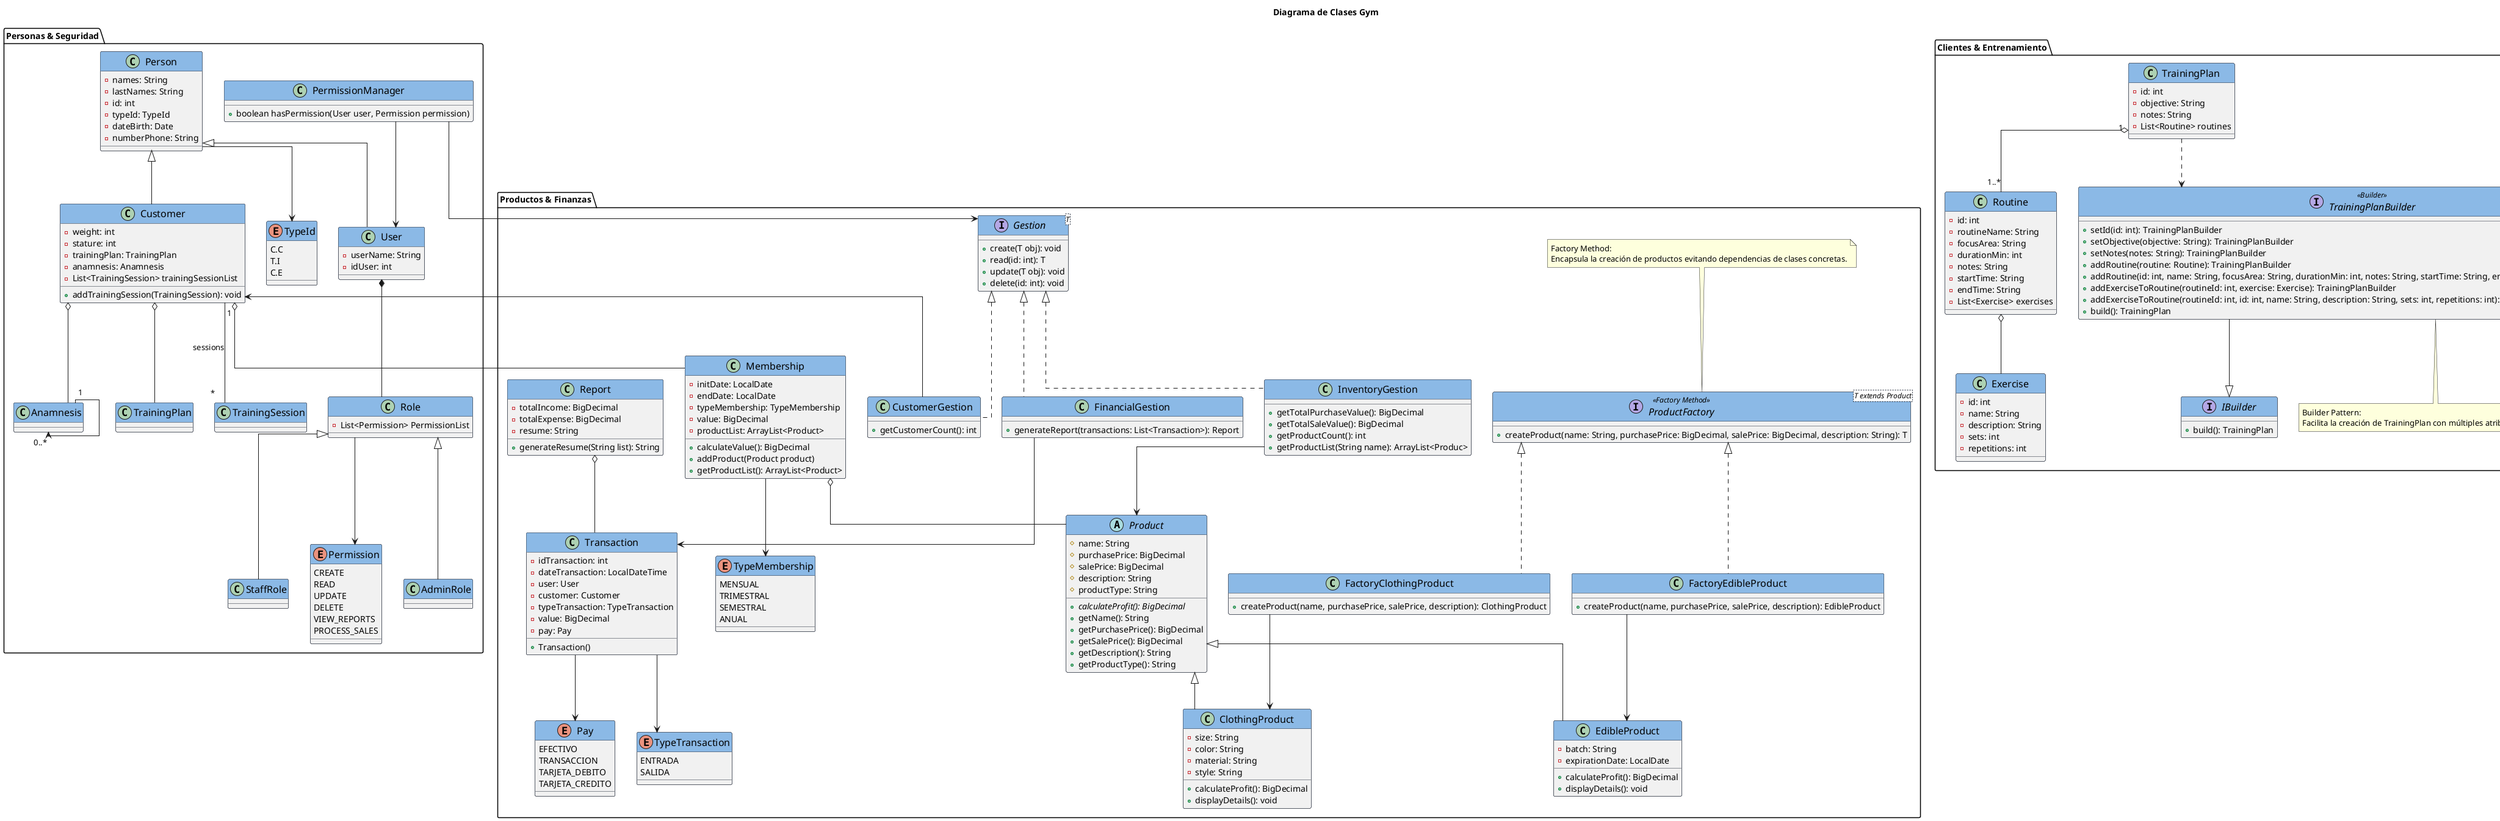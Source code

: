@startuml 
title Diagrama de Clases Gym

' ------ PAQUETE: Personas & Seguridad ----------
package "Personas & Seguridad" {
  class Person{
    - names: String
    - lastNames: String
    - id: int
    - typeId: TypeId
    - dateBirth: Date
    - numberPhone: String
  }

  enum TypeId{
    C.C
    T.I
    C.E
  }

  class Customer{
    - weight: int
    - stature: int
    - trainingPlan: TrainingPlan
    - anamnesis: Anamnesis
    - List<TrainingSession> trainingSessionList
    + addTrainingSession(TrainingSession): void
  }

  class User{
    - userName: String
    - idUser: int
  }

  class AdminRole{
  }

  class StaffRole{
  }

  class PermissionManager  {
    +boolean hasPermission(User user, Permission permission)
  }

  enum Permission {
    CREATE
    READ
    UPDATE
    DELETE
    VIEW_REPORTS
    PROCESS_SALES
  }
  
  class Role{
    -List<Permission> PermissionList
  }

  ' --- Relaciones del paquete ---
  Person <|-- User
  Person <|-- Customer
  Person --> TypeId
  Role --> Permission
  PermissionManager --> User
  Customer o-- TrainingPlan
  Customer "1" -- "*" TrainingSession : sessions
  Customer o-- Anamnesis
  Anamnesis "1"--> "0..*"Anamnesis
  User *-- Role
  Role <|-- AdminRole
  Role <|-- StaffRole
}

' ------ PAQUETE: Clientes & Entrenamiento ----------

package "Clientes & Entrenamiento" {
  class TrainingPlan {
    - id: int
    - objective: String
    - notes: String
    -List<Routine> routines
  }

  class Routine {
    - id: int
    - routineName: String
    - focusArea: String
    - durationMin: int
    - notes: String
    - startTime: String
    - endTime: String
    -List<Exercise> exercises 
  }

  class Exercise {
    - id: int
    - name: String
    - description: String
    - sets: int
    - repetitions: int
  }

  interface IBuilder {
    +build(): TrainingPlan
  }

  interface TrainingPlanBuilder <<Builder>> {
    +setId(id: int): TrainingPlanBuilder
    +setObjective(objective: String): TrainingPlanBuilder
    +setNotes(notes: String): TrainingPlanBuilder
    +addRoutine(routine: Routine): TrainingPlanBuilder
    +addRoutine(id: int, name: String, focusArea: String, durationMin: int, notes: String, startTime: String, endTime: String): TrainingPlanBuilder
    +addExerciseToRoutine(routineId: int, exercise: Exercise): TrainingPlanBuilder
    +addExerciseToRoutine(routineId: int, id: int, name: String, description: String, sets: int, repetitions: int): TrainingPlanBuilder
    +build(): TrainingPlan
  }

  note bottom of TrainingPlanBuilder
    Builder Pattern:
    Facilita la creación de TrainingPlan con múltiples atributos opcionales.
  end note

  ' Relaciones
  TrainingPlan "1" o-- "1..*" Routine
  Routine o-- Exercise
  TrainingPlan ..> TrainingPlanBuilder
  TrainingPlanBuilder --|> IBuilder
}

' ------ PAQUETE: Productos & Finanzas ----------
package "Productos & Finanzas" {
  abstract class Product{
    # name: String
    # purchasePrice: BigDecimal
    # salePrice: BigDecimal
    # description: String
    # productType: String  
    + {abstract} calculateProfit(): BigDecimal
    + getName(): String
    + getPurchasePrice(): BigDecimal
    + getSalePrice(): BigDecimal
    + getDescription(): String
    + getProductType(): String  
  }

  interface ProductFactory<T extends Product> <<Factory Method>> {
    + createProduct(name: String, purchasePrice: BigDecimal, salePrice: BigDecimal, description: String): T
  }

  note top of ProductFactory
    Factory Method:
    Encapsula la creación de productos evitando dependencias de clases concretas.
  end note

  class FactoryEdibleProduct implements ProductFactory {
    + createProduct(name, purchasePrice, salePrice, description): EdibleProduct
  }

  class EdibleProduct{
    - batch: String
    - expirationDate: LocalDate
    + calculateProfit(): BigDecimal
    + displayDetails(): void
  }

  class FactoryClothingProduct implements ProductFactory {
    + createProduct(name, purchasePrice, salePrice, description): ClothingProduct
  }

  class ClothingProduct{
    - size: String
    - color: String
    - material: String
    - style: String
    + calculateProfit(): BigDecimal
    + displayDetails(): void
  }

  ' class FactoryMembership implements ProductFactory {
  '   + createProduct(name, purchasePrice, salePrice, description): Membership
  ' }

  class Membership{
    - initDate: LocalDate
    - endDate: LocalDate
    - typeMembership: TypeMembership
    - value: BigDecimal
    - productList: ArrayList<Product>
    + calculateValue(): BigDecimal
    + addProduct(Product product)
    +getProductList(): ArrayList<Product>
  }

  enum TypeMembership{
    MENSUAL
    TRIMESTRAL 
    SEMESTRAL
    ANUAL
  }

  interface Gestion<T> {
    + create(T obj): void
    + read(id: int): T
    + update(T obj): void
    + delete(id: int): void
  }

  class InventoryGestion {
    + getTotalPurchaseValue(): BigDecimal
    + getTotalSaleValue(): BigDecimal
    + getProductCount(): int
    +getProductList(String name): ArrayList<Produc>
  }

  class CustomerGestion {
    + getCustomerCount(): int
  }

  class FinancialGestion {
    + generateReport(transactions: List<Transaction>): Report
  }

  class Transaction {
    - idTransaction: int
    - dateTransaction: LocalDateTime
    - user: User
    - customer: Customer
    - typeTransaction: TypeTransaction
    - value: BigDecimal
    - pay: Pay
    + Transaction()

  }

  enum TypeTransaction { 
    ENTRADA
    SALIDA 
  }

  enum Pay { 
    EFECTIVO
    TRANSACCION
    TARJETA_DEBITO
    TARJETA_CREDITO
  }

  class Report {
    - totalIncome: BigDecimal
    - totalExpense: BigDecimal
    - resume: String
    + generateResume(String list): String
  }

  ' --- Relaciones del paquete ---
  Product <|-- EdibleProduct
  Product <|-- ClothingProduct
  Customer o-- Membership
  Membership o-- Product
  FactoryEdibleProduct --> EdibleProduct
  FactoryClothingProduct --> ClothingProduct
  ' FactoryMembership --> Membership
  Report o-- Transaction
  Gestion <|.. InventoryGestion
  Gestion <|.. CustomerGestion
  Gestion <|.. FinancialGestion
  Transaction --> TypeTransaction
  Transaction --> Pay
  InventoryGestion --> Product
  CustomerGestion --> Customer
  FinancialGestion --> Transaction
  Membership --> TypeMembership
  PermissionManager --> Gestion
 
}

' ------ RELACIONES GLOBALES/CRUZADAS ----------
' (Se mantienen fuera de paquetes específicos)
skinparam classAttributeIconSize 8
skinparam classFontSize 16
skinparam classFontName "Arial"
skinparam classBorderColor #212837
skinparam classHeaderFontColor #FFFFFF
skinparam classHeaderBackgroundColor #8BB9E6
skinparam classArrowColor #6E95C2
skinparam linetype ortho

@enduml